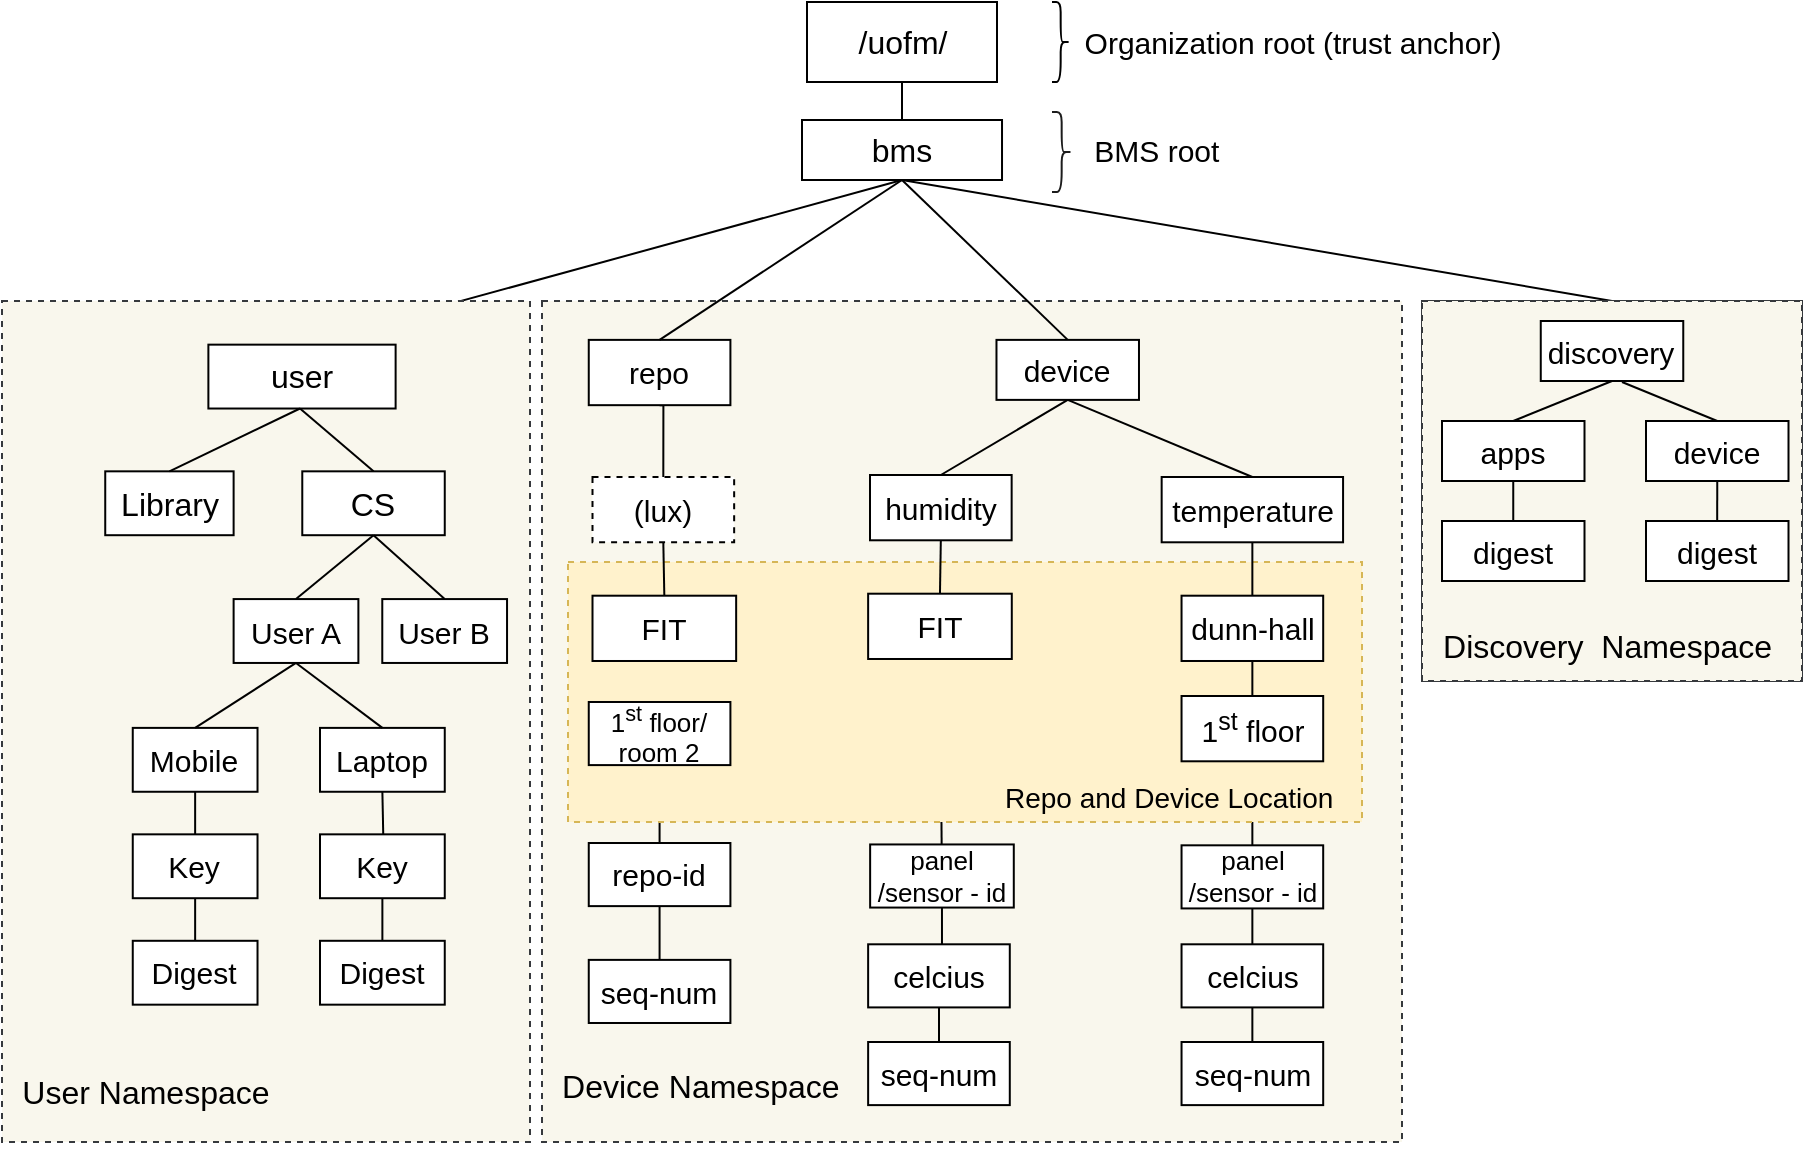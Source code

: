 <mxfile version="12.8.8" type="github">
  <diagram id="Jz34AsoVb9xMabwrAQ7U" name="Page-1">
    <mxGraphModel dx="946" dy="536" grid="1" gridSize="10" guides="1" tooltips="1" connect="1" arrows="1" fold="1" page="1" pageScale="1" pageWidth="850" pageHeight="1100" math="0" shadow="0">
      <root>
        <mxCell id="0" />
        <mxCell id="1" parent="0" />
        <mxCell id="KLRAchx4_iJwyPS_-QJn-16" value="&lt;font style=&quot;font-size: 16px&quot;&gt;&lt;br&gt;&lt;br&gt;&lt;br&gt;&lt;br&gt;&lt;br&gt;&lt;br&gt;&lt;br&gt;&lt;br&gt;&lt;br&gt;&lt;br&gt;&lt;br&gt;&lt;br&gt;&lt;br&gt;&lt;br&gt;&lt;br&gt;&lt;br&gt;&lt;br&gt;&lt;br&gt;&lt;br&gt;&lt;font style=&quot;font-size: 16px&quot;&gt;&lt;br&gt;&amp;nbsp; Device Namespace&amp;nbsp; &amp;nbsp; &amp;nbsp; &amp;nbsp; &amp;nbsp; &amp;nbsp; &amp;nbsp; &amp;nbsp; &amp;nbsp; &amp;nbsp; &amp;nbsp; &amp;nbsp; &amp;nbsp; &amp;nbsp; &amp;nbsp; &amp;nbsp; &amp;nbsp; &amp;nbsp; &amp;nbsp; &amp;nbsp; &amp;nbsp; &amp;nbsp; &amp;nbsp; &amp;nbsp; &amp;nbsp; &amp;nbsp; &amp;nbsp; &amp;nbsp; &amp;nbsp; &amp;nbsp; &amp;nbsp; &amp;nbsp; &amp;nbsp; &amp;nbsp; &amp;nbsp; &amp;nbsp; &amp;nbsp; &amp;nbsp; &amp;nbsp; &amp;nbsp; &amp;nbsp;&amp;nbsp;&lt;/font&gt;&lt;/font&gt;" style="rounded=0;whiteSpace=wrap;html=1;dashed=1;fillColor=#f9f7ed;strokeColor=#36393d;" parent="1" vertex="1">
          <mxGeometry x="770" y="309.5" width="430" height="420.5" as="geometry" />
        </mxCell>
        <mxCell id="AanuvhULduqkTfKTYLcW-37" style="edgeStyle=orthogonalEdgeStyle;rounded=0;orthogonalLoop=1;jettySize=auto;html=1;exitX=0.5;exitY=1;exitDx=0;exitDy=0;entryX=0.5;entryY=0;entryDx=0;entryDy=0;endArrow=none;endFill=0;" parent="1" source="AanuvhULduqkTfKTYLcW-12" target="AanuvhULduqkTfKTYLcW-13" edge="1">
          <mxGeometry relative="1" as="geometry" />
        </mxCell>
        <mxCell id="uLXW7cTtwZ400Y44Yqbc-28" value="" style="endArrow=none;html=1;exitX=0.5;exitY=0;exitDx=0;exitDy=0;entryX=0.5;entryY=1;entryDx=0;entryDy=0;" parent="1" source="uLXW7cTtwZ400Y44Yqbc-21" target="uLXW7cTtwZ400Y44Yqbc-20" edge="1">
          <mxGeometry width="50" height="50" relative="1" as="geometry">
            <mxPoint x="998.182" y="571.661" as="sourcePoint" />
            <mxPoint x="1047.883" y="517.253" as="targetPoint" />
          </mxGeometry>
        </mxCell>
        <mxCell id="AanuvhULduqkTfKTYLcW-47" value="" style="endArrow=none;html=1;entryX=0.5;entryY=1;entryDx=0;entryDy=0;" parent="1" source="AanuvhULduqkTfKTYLcW-42" target="AanuvhULduqkTfKTYLcW-15" edge="1">
          <mxGeometry width="50" height="50" relative="1" as="geometry">
            <mxPoint x="949" y="550" as="sourcePoint" />
            <mxPoint x="999" y="500" as="targetPoint" />
          </mxGeometry>
        </mxCell>
        <mxCell id="AanuvhULduqkTfKTYLcW-52" value="&lt;br&gt;&lt;br&gt;&lt;br&gt;&lt;br&gt;&lt;br&gt;&lt;br&gt;&lt;font style=&quot;font-size: 15px&quot;&gt;&amp;nbsp; &amp;nbsp; &amp;nbsp; &amp;nbsp; &amp;nbsp; &amp;nbsp; &amp;nbsp; &amp;nbsp; &amp;nbsp; &amp;nbsp; &amp;nbsp; &amp;nbsp; &amp;nbsp; &amp;nbsp; &amp;nbsp; &amp;nbsp; &amp;nbsp; &amp;nbsp; &amp;nbsp; &amp;nbsp; &amp;nbsp; &amp;nbsp; &lt;br&gt;&amp;nbsp; &amp;nbsp; &amp;nbsp; &amp;nbsp; &amp;nbsp; &amp;nbsp; &amp;nbsp; &amp;nbsp; &amp;nbsp; &amp;nbsp; &amp;nbsp; &amp;nbsp; &amp;nbsp; &amp;nbsp; &amp;nbsp; &amp;nbsp; &amp;nbsp; &amp;nbsp; &amp;nbsp; &amp;nbsp; &amp;nbsp; &amp;nbsp; &amp;nbsp; &amp;nbsp; &amp;nbsp;&lt;/font&gt;&lt;font style=&quot;font-size: 14px&quot;&gt;Repo and Device Location&lt;/font&gt;" style="rounded=0;whiteSpace=wrap;html=1;dashed=1;fillColor=#fff2cc;strokeColor=#d6b656;strokeWidth=1;" parent="1" vertex="1">
          <mxGeometry x="783" y="440" width="397" height="130" as="geometry" />
        </mxCell>
        <mxCell id="KLRAchx4_iJwyPS_-QJn-1" value="&lt;font style=&quot;font-size: 16px&quot;&gt;/uofm/&lt;/font&gt;" style="rounded=0;whiteSpace=wrap;html=1;" parent="1" vertex="1">
          <mxGeometry x="902.5" y="160" width="95" height="40" as="geometry" />
        </mxCell>
        <mxCell id="KLRAchx4_iJwyPS_-QJn-18" value="&lt;font style=&quot;font-size: 16px&quot;&gt;bms&lt;/font&gt;" style="rounded=0;whiteSpace=wrap;html=1;" parent="1" vertex="1">
          <mxGeometry x="900" y="219" width="100.01" height="30" as="geometry" />
        </mxCell>
        <mxCell id="uLXW7cTtwZ400Y44Yqbc-35" style="edgeStyle=orthogonalEdgeStyle;rounded=0;orthogonalLoop=1;jettySize=auto;html=1;exitX=0.5;exitY=1;exitDx=0;exitDy=0;entryX=0.5;entryY=0;entryDx=0;entryDy=0;startArrow=none;startFill=0;endArrow=none;endFill=0;" parent="1" source="KLRAchx4_iJwyPS_-QJn-1" target="KLRAchx4_iJwyPS_-QJn-18" edge="1">
          <mxGeometry relative="1" as="geometry" />
        </mxCell>
        <mxCell id="uLXW7cTtwZ400Y44Yqbc-33" value="" style="endArrow=none;html=1;entryX=0.5;entryY=1;entryDx=0;entryDy=0;exitX=0.5;exitY=0;exitDx=0;exitDy=0;" parent="1" source="KLRAchx4_iJwyPS_-QJn-20" target="KLRAchx4_iJwyPS_-QJn-18" edge="1">
          <mxGeometry width="50" height="50" relative="1" as="geometry">
            <mxPoint x="950" y="352" as="sourcePoint" />
            <mxPoint x="840.005" y="261" as="targetPoint" />
          </mxGeometry>
        </mxCell>
        <mxCell id="uLXW7cTtwZ400Y44Yqbc-44" value="" style="shape=curlyBracket;whiteSpace=wrap;html=1;rounded=1;fillColor=#ffffff;rotation=-180;strokeColor=#000000;fontStyle=1;strokeWidth=1;gradientColor=#b3b3b3;perimeterSpacing=0;" parent="1" vertex="1">
          <mxGeometry x="1025" y="160" width="8.67" height="40" as="geometry" />
        </mxCell>
        <mxCell id="uLXW7cTtwZ400Y44Yqbc-46" value="" style="shape=curlyBracket;whiteSpace=wrap;html=1;rounded=1;fillColor=#f5f5f5;rotation=-180;strokeColor=#1C1C1C;strokeWidth=1;gradientColor=#b3b3b3;" parent="1" vertex="1">
          <mxGeometry x="1025" y="215" width="9.67" height="40" as="geometry" />
        </mxCell>
        <mxCell id="uLXW7cTtwZ400Y44Yqbc-47" value="&lt;font style=&quot;font-size: 15px&quot;&gt;Organization root (trust anchor)&lt;/font&gt;" style="text;html=1;align=center;verticalAlign=middle;resizable=0;points=[];autosize=1;" parent="1" vertex="1">
          <mxGeometry x="1034.67" y="170" width="220" height="20" as="geometry" />
        </mxCell>
        <mxCell id="uLXW7cTtwZ400Y44Yqbc-48" value="&lt;font style=&quot;font-size: 15px&quot;&gt;BMS root&amp;nbsp;&lt;/font&gt;" style="text;html=1;align=center;verticalAlign=middle;resizable=0;points=[];autosize=1;" parent="1" vertex="1">
          <mxGeometry x="1038.67" y="224" width="80" height="20" as="geometry" />
        </mxCell>
        <mxCell id="uLXW7cTtwZ400Y44Yqbc-73" value="" style="endArrow=none;html=1;entryX=0.5;entryY=1;entryDx=0;entryDy=0;exitX=0.5;exitY=0;exitDx=0;exitDy=0;" parent="1" source="KLRAchx4_iJwyPS_-QJn-8" target="KLRAchx4_iJwyPS_-QJn-18" edge="1">
          <mxGeometry width="50" height="50" relative="1" as="geometry">
            <mxPoint x="1060" y="407" as="sourcePoint" />
            <mxPoint x="840.005" y="261" as="targetPoint" />
          </mxGeometry>
        </mxCell>
        <mxCell id="uLXW7cTtwZ400Y44Yqbc-58" value="" style="endArrow=none;html=1;exitX=0.5;exitY=0;exitDx=0;exitDy=0;entryX=0.5;entryY=1;entryDx=0;entryDy=0;" parent="1" source="AanuvhULduqkTfKTYLcW-1" target="KLRAchx4_iJwyPS_-QJn-18" edge="1">
          <mxGeometry width="50" height="50" relative="1" as="geometry">
            <mxPoint x="780" y="487" as="sourcePoint" />
            <mxPoint x="840.005" y="261" as="targetPoint" />
          </mxGeometry>
        </mxCell>
        <mxCell id="KLRAchx4_iJwyPS_-QJn-20" value="&lt;span style=&quot;font-size: 15px&quot;&gt;device&lt;/span&gt;" style="rounded=0;whiteSpace=wrap;html=1;" parent="1" vertex="1">
          <mxGeometry x="997.24" y="328.94" width="71.25" height="30" as="geometry" />
        </mxCell>
        <mxCell id="AanuvhULduqkTfKTYLcW-15" value="&lt;font style=&quot;font-size: 15px&quot;&gt;FIT&lt;/font&gt;" style="rounded=0;whiteSpace=wrap;html=1;" parent="1" vertex="1">
          <mxGeometry x="933.07" y="455.852" width="71.824" height="32.644" as="geometry" />
        </mxCell>
        <mxCell id="AanuvhULduqkTfKTYLcW-30" style="edgeStyle=orthogonalEdgeStyle;rounded=0;orthogonalLoop=1;jettySize=auto;html=1;exitX=0.5;exitY=1;exitDx=0;exitDy=0;entryX=0.5;entryY=0;entryDx=0;entryDy=0;endArrow=none;endFill=0;" parent="1" source="AanuvhULduqkTfKTYLcW-16" target="uLXW7cTtwZ400Y44Yqbc-20" edge="1">
          <mxGeometry relative="1" as="geometry" />
        </mxCell>
        <mxCell id="AanuvhULduqkTfKTYLcW-16" value="&lt;span style=&quot;font-size: 15px&quot;&gt;dunn-hall&lt;/span&gt;" style="rounded=0;whiteSpace=wrap;html=1;" parent="1" vertex="1">
          <mxGeometry x="1089.77" y="456.852" width="70.824" height="32.644" as="geometry" />
        </mxCell>
        <mxCell id="AanuvhULduqkTfKTYLcW-36" style="edgeStyle=orthogonalEdgeStyle;rounded=0;orthogonalLoop=1;jettySize=auto;html=1;exitX=0.5;exitY=1;exitDx=0;exitDy=0;entryX=0.5;entryY=0;entryDx=0;entryDy=0;endArrow=none;endFill=0;" parent="1" source="uLXW7cTtwZ400Y44Yqbc-2" target="AanuvhULduqkTfKTYLcW-34" edge="1">
          <mxGeometry relative="1" as="geometry" />
        </mxCell>
        <mxCell id="uLXW7cTtwZ400Y44Yqbc-2" value="&lt;span style=&quot;font-size: 15px&quot;&gt;repo&lt;/span&gt;" style="rounded=0;whiteSpace=wrap;html=1;" parent="1" vertex="1">
          <mxGeometry x="793.38" y="328.942" width="70.824" height="32.644" as="geometry" />
        </mxCell>
        <mxCell id="uLXW7cTtwZ400Y44Yqbc-4" value="&lt;font style=&quot;font-size: 15px&quot;&gt;humidity&lt;/font&gt;" style="rounded=0;whiteSpace=wrap;html=1;" parent="1" vertex="1">
          <mxGeometry x="933.999" y="396.5" width="70.824" height="32.644" as="geometry" />
        </mxCell>
        <mxCell id="uLXW7cTtwZ400Y44Yqbc-6" value="&lt;font style=&quot;font-size: 15px&quot;&gt;temperature&lt;/font&gt;" style="rounded=0;whiteSpace=wrap;html=1;" parent="1" vertex="1">
          <mxGeometry x="1079.828" y="397.5" width="90.704" height="32.644" as="geometry" />
        </mxCell>
        <mxCell id="uLXW7cTtwZ400Y44Yqbc-15" style="edgeStyle=orthogonalEdgeStyle;rounded=0;orthogonalLoop=1;jettySize=auto;html=1;exitX=0.5;exitY=1;exitDx=0;exitDy=0;endArrow=none;endFill=0;" parent="1" edge="1">
          <mxGeometry relative="1" as="geometry">
            <mxPoint x="1011.315" y="560.717" as="targetPoint" />
          </mxGeometry>
        </mxCell>
        <mxCell id="uLXW7cTtwZ400Y44Yqbc-20" value="&lt;font style=&quot;font-size: 15px&quot;&gt;1&lt;sup&gt;st&lt;/sup&gt; floor&lt;/font&gt;" style="rounded=0;whiteSpace=wrap;html=1;" parent="1" vertex="1">
          <mxGeometry x="1089.77" y="507.002" width="70.824" height="32.644" as="geometry" />
        </mxCell>
        <mxCell id="uLXW7cTtwZ400Y44Yqbc-21" value="&lt;font style=&quot;font-size: 13px&quot;&gt;panel&lt;br&gt;/sensor - id&lt;/font&gt;" style="rounded=0;whiteSpace=wrap;html=1;" parent="1" vertex="1">
          <mxGeometry x="1089.77" y="581.659" width="70.824" height="31.556" as="geometry" />
        </mxCell>
        <mxCell id="vvHcRZJfTLCa62uYybZF-1" style="edgeStyle=orthogonalEdgeStyle;rounded=0;orthogonalLoop=1;jettySize=auto;html=1;exitX=0.5;exitY=1;exitDx=0;exitDy=0;entryX=0.5;entryY=0;entryDx=0;entryDy=0;endArrow=none;endFill=0;" edge="1" parent="1" source="uLXW7cTtwZ400Y44Yqbc-22" target="AanuvhULduqkTfKTYLcW-39">
          <mxGeometry relative="1" as="geometry" />
        </mxCell>
        <mxCell id="uLXW7cTtwZ400Y44Yqbc-22" value="&lt;span id=&quot;docs-internal-guid-1526ecd3-7fff-48b2-5e1f-bb265e6a694b&quot;&gt;&lt;span style=&quot;background-color: transparent ; vertical-align: baseline ; white-space: pre-wrap&quot;&gt;&lt;font style=&quot;font-size: 15px&quot;&gt;celcius&lt;/font&gt;&lt;br&gt;&lt;/span&gt;&lt;/span&gt;" style="rounded=0;whiteSpace=wrap;html=1;" parent="1" vertex="1">
          <mxGeometry x="1089.77" y="631.148" width="70.824" height="31.556" as="geometry" />
        </mxCell>
        <mxCell id="uLXW7cTtwZ400Y44Yqbc-30" style="edgeStyle=orthogonalEdgeStyle;rounded=0;orthogonalLoop=1;jettySize=auto;html=1;exitX=0.5;exitY=1;exitDx=0;exitDy=0;entryX=0.5;entryY=0;entryDx=0;entryDy=0;startArrow=none;startFill=0;endArrow=none;endFill=0;" parent="1" source="uLXW7cTtwZ400Y44Yqbc-21" target="uLXW7cTtwZ400Y44Yqbc-22" edge="1">
          <mxGeometry relative="1" as="geometry" />
        </mxCell>
        <mxCell id="AanuvhULduqkTfKTYLcW-12" value="&lt;font style=&quot;font-size: 13px&quot;&gt;1&lt;sup&gt;st&lt;/sup&gt; floor/&lt;br&gt;room 2&lt;/font&gt;" style="rounded=0;whiteSpace=wrap;html=1;" parent="1" vertex="1">
          <mxGeometry x="793.38" y="509.995" width="70.824" height="31.556" as="geometry" />
        </mxCell>
        <mxCell id="AanuvhULduqkTfKTYLcW-38" style="edgeStyle=orthogonalEdgeStyle;rounded=0;orthogonalLoop=1;jettySize=auto;html=1;exitX=0.5;exitY=1;exitDx=0;exitDy=0;entryX=0.5;entryY=0;entryDx=0;entryDy=0;endArrow=none;endFill=0;" parent="1" source="AanuvhULduqkTfKTYLcW-13" target="AanuvhULduqkTfKTYLcW-14" edge="1">
          <mxGeometry relative="1" as="geometry" />
        </mxCell>
        <mxCell id="AanuvhULduqkTfKTYLcW-13" value="&lt;span id=&quot;docs-internal-guid-1526ecd3-7fff-48b2-5e1f-bb265e6a694b&quot;&gt;&lt;span style=&quot;background-color: transparent ; vertical-align: baseline ; white-space: pre-wrap&quot;&gt;&lt;font style=&quot;font-size: 15px&quot;&gt;repo-id&lt;/font&gt;&lt;br&gt;&lt;/span&gt;&lt;/span&gt;" style="rounded=0;whiteSpace=wrap;html=1;" parent="1" vertex="1">
          <mxGeometry x="793.38" y="580.505" width="70.824" height="31.556" as="geometry" />
        </mxCell>
        <mxCell id="AanuvhULduqkTfKTYLcW-14" value="&lt;span id=&quot;docs-internal-guid-1526ecd3-7fff-48b2-5e1f-bb265e6a694b&quot;&gt;&lt;span style=&quot;background-color: transparent ; vertical-align: baseline ; white-space: pre-wrap&quot;&gt;&lt;font style=&quot;font-size: 15px&quot;&gt;seq-num&lt;/font&gt;&lt;br&gt;&lt;/span&gt;&lt;/span&gt;" style="rounded=0;whiteSpace=wrap;html=1;" parent="1" vertex="1">
          <mxGeometry x="793.379" y="638.94" width="70.824" height="31.556" as="geometry" />
        </mxCell>
        <mxCell id="AanuvhULduqkTfKTYLcW-24" value="" style="endArrow=none;html=1;exitX=0.5;exitY=0;exitDx=0;exitDy=0;entryX=0.5;entryY=1;entryDx=0;entryDy=0;" parent="1" source="uLXW7cTtwZ400Y44Yqbc-2" target="KLRAchx4_iJwyPS_-QJn-18" edge="1">
          <mxGeometry width="50" height="50" relative="1" as="geometry">
            <mxPoint x="900" y="310" as="sourcePoint" />
            <mxPoint x="950" y="260" as="targetPoint" />
          </mxGeometry>
        </mxCell>
        <mxCell id="AanuvhULduqkTfKTYLcW-25" value="" style="endArrow=none;html=1;exitX=0.5;exitY=0;exitDx=0;exitDy=0;entryX=0.5;entryY=1;entryDx=0;entryDy=0;" parent="1" source="uLXW7cTtwZ400Y44Yqbc-4" target="KLRAchx4_iJwyPS_-QJn-20" edge="1">
          <mxGeometry width="50" height="50" relative="1" as="geometry">
            <mxPoint x="989" y="400" as="sourcePoint" />
            <mxPoint x="1039" y="350" as="targetPoint" />
          </mxGeometry>
        </mxCell>
        <mxCell id="AanuvhULduqkTfKTYLcW-26" value="" style="endArrow=none;html=1;exitX=0.5;exitY=0;exitDx=0;exitDy=0;entryX=0.5;entryY=1;entryDx=0;entryDy=0;" parent="1" source="uLXW7cTtwZ400Y44Yqbc-6" target="KLRAchx4_iJwyPS_-QJn-20" edge="1">
          <mxGeometry width="50" height="50" relative="1" as="geometry">
            <mxPoint x="964.411" y="407.5" as="sourcePoint" />
            <mxPoint x="1042.865" y="368.94" as="targetPoint" />
          </mxGeometry>
        </mxCell>
        <mxCell id="AanuvhULduqkTfKTYLcW-29" value="" style="endArrow=none;html=1;exitX=0.5;exitY=0;exitDx=0;exitDy=0;entryX=0.5;entryY=1;entryDx=0;entryDy=0;" parent="1" source="AanuvhULduqkTfKTYLcW-16" target="uLXW7cTtwZ400Y44Yqbc-6" edge="1">
          <mxGeometry width="50" height="50" relative="1" as="geometry">
            <mxPoint x="1043.081" y="466.852" as="sourcePoint" />
            <mxPoint x="1105.18" y="440.145" as="targetPoint" />
          </mxGeometry>
        </mxCell>
        <mxCell id="AanuvhULduqkTfKTYLcW-31" value="" style="endArrow=none;html=1;exitX=0.5;exitY=0;exitDx=0;exitDy=0;entryX=0.5;entryY=1;entryDx=0;entryDy=0;" parent="1" source="AanuvhULduqkTfKTYLcW-15" target="uLXW7cTtwZ400Y44Yqbc-4" edge="1">
          <mxGeometry width="50" height="50" relative="1" as="geometry">
            <mxPoint x="964.411" y="407.5" as="sourcePoint" />
            <mxPoint x="1042.865" y="368.94" as="targetPoint" />
          </mxGeometry>
        </mxCell>
        <mxCell id="AanuvhULduqkTfKTYLcW-34" value="&lt;font style=&quot;font-size: 15px&quot;&gt;(lux)&lt;/font&gt;" style="rounded=0;whiteSpace=wrap;html=1;dashed=1;" parent="1" vertex="1">
          <mxGeometry x="795.249" y="397.5" width="70.824" height="32.644" as="geometry" />
        </mxCell>
        <mxCell id="AanuvhULduqkTfKTYLcW-39" value="&lt;span id=&quot;docs-internal-guid-1526ecd3-7fff-48b2-5e1f-bb265e6a694b&quot;&gt;&lt;span style=&quot;background-color: transparent ; vertical-align: baseline ; white-space: pre-wrap&quot;&gt;&lt;font style=&quot;font-size: 15px&quot;&gt;seq-num&lt;/font&gt;&lt;br&gt;&lt;/span&gt;&lt;/span&gt;" style="rounded=0;whiteSpace=wrap;html=1;" parent="1" vertex="1">
          <mxGeometry x="1089.769" y="680.0" width="70.824" height="31.556" as="geometry" />
        </mxCell>
        <mxCell id="AanuvhULduqkTfKTYLcW-40" value="" style="endArrow=none;html=1;entryX=0.5;entryY=1;entryDx=0;entryDy=0;exitX=0.5;exitY=0;exitDx=0;exitDy=0;" parent="1" source="AanuvhULduqkTfKTYLcW-49" target="AanuvhULduqkTfKTYLcW-34" edge="1">
          <mxGeometry width="50" height="50" relative="1" as="geometry">
            <mxPoint x="819" y="490" as="sourcePoint" />
            <mxPoint x="869" y="440" as="targetPoint" />
          </mxGeometry>
        </mxCell>
        <mxCell id="AanuvhULduqkTfKTYLcW-45" style="edgeStyle=orthogonalEdgeStyle;rounded=0;orthogonalLoop=1;jettySize=auto;html=1;exitX=0.5;exitY=1;exitDx=0;exitDy=0;endArrow=none;endFill=0;" parent="1" source="AanuvhULduqkTfKTYLcW-42" target="AanuvhULduqkTfKTYLcW-43" edge="1">
          <mxGeometry relative="1" as="geometry" />
        </mxCell>
        <mxCell id="AanuvhULduqkTfKTYLcW-42" value="&lt;span id=&quot;docs-internal-guid-1526ecd3-7fff-48b2-5e1f-bb265e6a694b&quot; style=&quot;font-size: 13px&quot;&gt;&lt;span style=&quot;background-color: transparent ; vertical-align: baseline ; white-space: pre-wrap&quot;&gt;&lt;font style=&quot;font-size: 13px&quot;&gt;panel&lt;br&gt;&lt;/font&gt;/sensor - id&lt;br&gt;&lt;/span&gt;&lt;/span&gt;" style="rounded=0;whiteSpace=wrap;html=1;" parent="1" vertex="1">
          <mxGeometry x="934.07" y="581.225" width="71.824" height="31.556" as="geometry" />
        </mxCell>
        <mxCell id="AanuvhULduqkTfKTYLcW-43" value="&lt;span id=&quot;docs-internal-guid-1526ecd3-7fff-48b2-5e1f-bb265e6a694b&quot;&gt;&lt;span style=&quot;background-color: transparent ; vertical-align: baseline ; white-space: pre-wrap&quot;&gt;&lt;font style=&quot;font-size: 15px&quot;&gt;seq-num&lt;/font&gt;&lt;br&gt;&lt;/span&gt;&lt;/span&gt;" style="rounded=0;whiteSpace=wrap;html=1;" parent="1" vertex="1">
          <mxGeometry x="933.069" y="680.0" width="70.824" height="31.556" as="geometry" />
        </mxCell>
        <mxCell id="AanuvhULduqkTfKTYLcW-48" value="&lt;span id=&quot;docs-internal-guid-1526ecd3-7fff-48b2-5e1f-bb265e6a694b&quot;&gt;&lt;span style=&quot;background-color: transparent ; vertical-align: baseline ; white-space: pre-wrap&quot;&gt;&lt;font style=&quot;font-size: 15px&quot;&gt;celcius&lt;/font&gt;&lt;br&gt;&lt;/span&gt;&lt;/span&gt;" style="rounded=0;whiteSpace=wrap;html=1;" parent="1" vertex="1">
          <mxGeometry x="933.07" y="631.148" width="70.824" height="31.556" as="geometry" />
        </mxCell>
        <mxCell id="AanuvhULduqkTfKTYLcW-49" value="&lt;font style=&quot;font-size: 15px&quot;&gt;FIT&lt;/font&gt;" style="rounded=0;whiteSpace=wrap;html=1;" parent="1" vertex="1">
          <mxGeometry x="795.25" y="456.852" width="71.824" height="32.644" as="geometry" />
        </mxCell>
        <mxCell id="AanuvhULduqkTfKTYLcW-50" value="" style="group" parent="1" vertex="1" connectable="0">
          <mxGeometry x="500" y="309.5" width="264" height="420.5" as="geometry" />
        </mxCell>
        <mxCell id="uLXW7cTtwZ400Y44Yqbc-34" value="&lt;br&gt;&lt;br&gt;&lt;br&gt;&lt;br&gt;&lt;br&gt;&lt;br&gt;&lt;br&gt;&lt;br&gt;&lt;br&gt;&lt;br&gt;&lt;br&gt;&lt;br&gt;&lt;br&gt;&lt;br&gt;&lt;br&gt;&lt;br&gt;&lt;br&gt;&lt;br&gt;&lt;br&gt;&lt;br&gt;&lt;br&gt;&lt;br&gt;&lt;br&gt;&lt;br&gt;&lt;br&gt;&lt;br&gt;&lt;br&gt;&lt;font style=&quot;font-size: 16px&quot;&gt;&lt;font style=&quot;font-size: 16px&quot;&gt;&amp;nbsp; User Namespace&amp;nbsp; &lt;/font&gt;&lt;font style=&quot;font-size: 16px&quot;&gt;&amp;nbsp; &amp;nbsp; &amp;nbsp; &amp;nbsp; &amp;nbsp; &amp;nbsp; &amp;nbsp; &amp;nbsp; &amp;nbsp; &amp;nbsp; &amp;nbsp; &amp;nbsp; &amp;nbsp; &amp;nbsp; &amp;nbsp; &amp;nbsp; &lt;/font&gt;&lt;/font&gt;&lt;font style=&quot;font-size: 15px&quot;&gt;&amp;nbsp; &amp;nbsp; &amp;nbsp; &amp;nbsp;&lt;/font&gt;" style="rounded=0;whiteSpace=wrap;html=1;dashed=1;fillColor=#f9f7ed;strokeColor=#36393d;" parent="AanuvhULduqkTfKTYLcW-50" vertex="1">
          <mxGeometry width="264" height="420.5" as="geometry" />
        </mxCell>
        <mxCell id="uLXW7cTtwZ400Y44Yqbc-36" value="&lt;font style=&quot;font-size: 16px&quot;&gt;CS&lt;/font&gt;" style="rounded=0;whiteSpace=wrap;html=1;" parent="AanuvhULduqkTfKTYLcW-50" vertex="1">
          <mxGeometry x="150.14" y="85.165" width="71.24" height="31.937" as="geometry" />
        </mxCell>
        <mxCell id="uLXW7cTtwZ400Y44Yqbc-37" value="&lt;font style=&quot;font-size: 15px&quot;&gt;User A&lt;/font&gt;" style="rounded=0;whiteSpace=wrap;html=1;" parent="AanuvhULduqkTfKTYLcW-50" vertex="1">
          <mxGeometry x="115.81" y="149.038" width="62.38" height="31.937" as="geometry" />
        </mxCell>
        <mxCell id="uLXW7cTtwZ400Y44Yqbc-38" value="&lt;font style=&quot;font-size: 15px&quot;&gt;User B&lt;/font&gt;" style="rounded=0;whiteSpace=wrap;html=1;" parent="AanuvhULduqkTfKTYLcW-50" vertex="1">
          <mxGeometry x="190.14" y="149.038" width="62.38" height="31.937" as="geometry" />
        </mxCell>
        <mxCell id="uLXW7cTtwZ400Y44Yqbc-39" value="&lt;font style=&quot;font-size: 15px&quot;&gt;Laptop&lt;/font&gt;" style="rounded=0;whiteSpace=wrap;html=1;" parent="AanuvhULduqkTfKTYLcW-50" vertex="1">
          <mxGeometry x="159" y="213.444" width="62.38" height="31.937" as="geometry" />
        </mxCell>
        <mxCell id="uLXW7cTtwZ400Y44Yqbc-40" value="&lt;font style=&quot;font-size: 15px&quot;&gt;Mobile&lt;/font&gt;" style="rounded=0;whiteSpace=wrap;html=1;" parent="AanuvhULduqkTfKTYLcW-50" vertex="1">
          <mxGeometry x="65.38" y="213.444" width="62.38" height="31.937" as="geometry" />
        </mxCell>
        <mxCell id="uLXW7cTtwZ400Y44Yqbc-41" value="&lt;font style=&quot;font-size: 15px&quot;&gt;Key&lt;/font&gt;" style="rounded=0;whiteSpace=wrap;html=1;" parent="AanuvhULduqkTfKTYLcW-50" vertex="1">
          <mxGeometry x="65.38" y="266.672" width="62.38" height="31.937" as="geometry" />
        </mxCell>
        <mxCell id="uLXW7cTtwZ400Y44Yqbc-42" value="&lt;font style=&quot;font-size: 15px&quot;&gt;Digest&lt;/font&gt;" style="rounded=0;whiteSpace=wrap;html=1;" parent="AanuvhULduqkTfKTYLcW-50" vertex="1">
          <mxGeometry x="65.38" y="319.899" width="62.38" height="31.937" as="geometry" />
        </mxCell>
        <mxCell id="uLXW7cTtwZ400Y44Yqbc-56" style="edgeStyle=orthogonalEdgeStyle;rounded=0;orthogonalLoop=1;jettySize=auto;html=1;exitX=0.5;exitY=1;exitDx=0;exitDy=0;entryX=0.5;entryY=0;entryDx=0;entryDy=0;startArrow=none;startFill=0;endArrow=none;endFill=0;" parent="AanuvhULduqkTfKTYLcW-50" source="uLXW7cTtwZ400Y44Yqbc-40" target="uLXW7cTtwZ400Y44Yqbc-41" edge="1">
          <mxGeometry relative="1" as="geometry" />
        </mxCell>
        <mxCell id="uLXW7cTtwZ400Y44Yqbc-50" value="" style="endArrow=none;html=1;exitX=0.5;exitY=0;exitDx=0;exitDy=0;entryX=0.5;entryY=1;entryDx=0;entryDy=0;" parent="AanuvhULduqkTfKTYLcW-50" source="uLXW7cTtwZ400Y44Yqbc-37" target="uLXW7cTtwZ400Y44Yqbc-36" edge="1">
          <mxGeometry width="50" height="50" relative="1" as="geometry">
            <mxPoint x="79" y="138.925" as="sourcePoint" />
            <mxPoint x="181" y="108.053" as="targetPoint" />
          </mxGeometry>
        </mxCell>
        <mxCell id="uLXW7cTtwZ400Y44Yqbc-51" value="" style="endArrow=none;html=1;exitX=0.5;exitY=0;exitDx=0;exitDy=0;entryX=0.5;entryY=1;entryDx=0;entryDy=0;" parent="AanuvhULduqkTfKTYLcW-50" source="uLXW7cTtwZ400Y44Yqbc-38" target="uLXW7cTtwZ400Y44Yqbc-36" edge="1">
          <mxGeometry width="50" height="50" relative="1" as="geometry">
            <mxPoint x="299" y="245.38" as="sourcePoint" />
            <mxPoint x="186" y="106.988" as="targetPoint" />
          </mxGeometry>
        </mxCell>
        <mxCell id="uLXW7cTtwZ400Y44Yqbc-53" value="" style="endArrow=none;html=1;entryX=0.5;entryY=1;entryDx=0;entryDy=0;exitX=0.5;exitY=0;exitDx=0;exitDy=0;" parent="AanuvhULduqkTfKTYLcW-50" source="uLXW7cTtwZ400Y44Yqbc-39" target="uLXW7cTtwZ400Y44Yqbc-37" edge="1">
          <mxGeometry width="50" height="50" relative="1" as="geometry">
            <mxPoint x="299" y="245.38" as="sourcePoint" />
            <mxPoint x="187.656" y="170.67" as="targetPoint" />
          </mxGeometry>
        </mxCell>
        <mxCell id="uLXW7cTtwZ400Y44Yqbc-57" style="edgeStyle=orthogonalEdgeStyle;rounded=0;orthogonalLoop=1;jettySize=auto;html=1;exitX=0.5;exitY=1;exitDx=0;exitDy=0;entryX=0.5;entryY=0;entryDx=0;entryDy=0;startArrow=none;startFill=0;endArrow=none;endFill=0;" parent="AanuvhULduqkTfKTYLcW-50" source="uLXW7cTtwZ400Y44Yqbc-41" target="uLXW7cTtwZ400Y44Yqbc-42" edge="1">
          <mxGeometry relative="1" as="geometry" />
        </mxCell>
        <mxCell id="uLXW7cTtwZ400Y44Yqbc-54" value="" style="endArrow=none;html=1;entryX=0.5;entryY=1;entryDx=0;entryDy=0;exitX=0.5;exitY=0;exitDx=0;exitDy=0;" parent="AanuvhULduqkTfKTYLcW-50" source="uLXW7cTtwZ400Y44Yqbc-40" target="uLXW7cTtwZ400Y44Yqbc-37" edge="1">
          <mxGeometry width="50" height="50" relative="1" as="geometry">
            <mxPoint x="299" y="245.38" as="sourcePoint" />
            <mxPoint x="349" y="192.153" as="targetPoint" />
          </mxGeometry>
        </mxCell>
        <mxCell id="AanuvhULduqkTfKTYLcW-1" value="&lt;span style=&quot;font-size: 16px&quot;&gt;user&lt;/span&gt;" style="rounded=0;whiteSpace=wrap;html=1;" parent="AanuvhULduqkTfKTYLcW-50" vertex="1">
          <mxGeometry x="103.19" y="21.823" width="93.62" height="31.937" as="geometry" />
        </mxCell>
        <mxCell id="AanuvhULduqkTfKTYLcW-2" value="&lt;span style=&quot;font-size: 16px&quot;&gt;Library&lt;/span&gt;" style="rounded=0;whiteSpace=wrap;html=1;" parent="AanuvhULduqkTfKTYLcW-50" vertex="1">
          <mxGeometry x="51.62" y="85.165" width="64.19" height="31.937" as="geometry" />
        </mxCell>
        <mxCell id="AanuvhULduqkTfKTYLcW-5" value="&lt;font style=&quot;font-size: 15px&quot;&gt;Key&lt;/font&gt;" style="rounded=0;whiteSpace=wrap;html=1;" parent="AanuvhULduqkTfKTYLcW-50" vertex="1">
          <mxGeometry x="159.0" y="266.672" width="62.38" height="31.937" as="geometry" />
        </mxCell>
        <mxCell id="AanuvhULduqkTfKTYLcW-6" value="&lt;font style=&quot;font-size: 15px&quot;&gt;Digest&lt;/font&gt;" style="rounded=0;whiteSpace=wrap;html=1;" parent="AanuvhULduqkTfKTYLcW-50" vertex="1">
          <mxGeometry x="159.0" y="319.899" width="62.38" height="31.937" as="geometry" />
        </mxCell>
        <mxCell id="AanuvhULduqkTfKTYLcW-8" style="edgeStyle=orthogonalEdgeStyle;rounded=0;orthogonalLoop=1;jettySize=auto;html=1;exitX=0.5;exitY=1;exitDx=0;exitDy=0;entryX=0.5;entryY=0;entryDx=0;entryDy=0;endArrow=none;endFill=0;" parent="AanuvhULduqkTfKTYLcW-50" source="AanuvhULduqkTfKTYLcW-5" target="AanuvhULduqkTfKTYLcW-6" edge="1">
          <mxGeometry relative="1" as="geometry" />
        </mxCell>
        <mxCell id="AanuvhULduqkTfKTYLcW-7" style="edgeStyle=orthogonalEdgeStyle;rounded=0;orthogonalLoop=1;jettySize=auto;html=1;exitX=0.5;exitY=1;exitDx=0;exitDy=0;startArrow=none;startFill=0;endArrow=none;endFill=0;" parent="AanuvhULduqkTfKTYLcW-50" source="uLXW7cTtwZ400Y44Yqbc-39" edge="1">
          <mxGeometry relative="1" as="geometry">
            <mxPoint x="154.19" y="256.026" as="sourcePoint" />
            <mxPoint x="190.62" y="266.672" as="targetPoint" />
          </mxGeometry>
        </mxCell>
        <mxCell id="AanuvhULduqkTfKTYLcW-10" value="" style="endArrow=none;html=1;exitX=0.5;exitY=0;exitDx=0;exitDy=0;" parent="AanuvhULduqkTfKTYLcW-50" source="AanuvhULduqkTfKTYLcW-2" edge="1">
          <mxGeometry width="50" height="50" relative="1" as="geometry">
            <mxPoint x="99" y="106.988" as="sourcePoint" />
            <mxPoint x="149" y="53.76" as="targetPoint" />
          </mxGeometry>
        </mxCell>
        <mxCell id="AanuvhULduqkTfKTYLcW-11" value="" style="endArrow=none;html=1;entryX=0.5;entryY=0;entryDx=0;entryDy=0;" parent="AanuvhULduqkTfKTYLcW-50" target="uLXW7cTtwZ400Y44Yqbc-36" edge="1">
          <mxGeometry width="50" height="50" relative="1" as="geometry">
            <mxPoint x="149" y="53.76" as="sourcePoint" />
            <mxPoint x="159" y="64.406" as="targetPoint" />
          </mxGeometry>
        </mxCell>
        <mxCell id="AanuvhULduqkTfKTYLcW-51" value="" style="group" parent="1" vertex="1" connectable="0">
          <mxGeometry x="1210" y="309.5" width="190" height="190" as="geometry" />
        </mxCell>
        <mxCell id="KLRAchx4_iJwyPS_-QJn-17" value="x" style="group;fillColor=#cce5ff;strokeColor=#36393d;" parent="AanuvhULduqkTfKTYLcW-51" vertex="1" connectable="0">
          <mxGeometry width="190" height="190" as="geometry" />
        </mxCell>
        <mxCell id="KLRAchx4_iJwyPS_-QJn-8" value="&lt;h3 style=&quot;text-align: left&quot;&gt;&lt;font style=&quot;font-weight: normal&quot;&gt;&lt;br&gt;&lt;/font&gt;&lt;/h3&gt;&lt;h3&gt;&lt;font style=&quot;font-weight: normal&quot;&gt;&lt;br&gt;&lt;/font&gt;&lt;/h3&gt;&lt;h3&gt;&lt;font style=&quot;font-weight: normal&quot;&gt;&lt;br&gt;&lt;/font&gt;&lt;/h3&gt;&lt;h3&gt;&lt;span style=&quot;font-size: 12px ; font-weight: normal&quot;&gt;&lt;br&gt;&lt;/span&gt;&lt;/h3&gt;&lt;h3&gt;&lt;span style=&quot;font-size: 12px ; font-weight: normal&quot;&gt;&lt;br&gt;&lt;/span&gt;&lt;/h3&gt;&lt;h3 style=&quot;font-size: 16px&quot;&gt;&lt;span style=&quot;font-weight: normal&quot;&gt;&lt;font style=&quot;font-size: 16px&quot;&gt;&lt;br&gt;&amp;nbsp; Discovery&lt;/font&gt;&lt;/span&gt;&lt;span style=&quot;font-weight: normal&quot;&gt;&amp;nbsp; Namespace&amp;nbsp; &amp;nbsp; &amp;nbsp; &amp;nbsp; &amp;nbsp; &amp;nbsp; &amp;nbsp; &amp;nbsp; &amp;nbsp; &amp;nbsp; &amp;nbsp; &amp;nbsp; &amp;nbsp; &amp;nbsp; &amp;nbsp;&amp;nbsp;&lt;/span&gt;&lt;br&gt;&lt;/h3&gt;" style="whiteSpace=wrap;html=1;aspect=fixed;dashed=1;fillColor=#f9f7ed;strokeColor=#36393d;" parent="AanuvhULduqkTfKTYLcW-51" vertex="1">
          <mxGeometry width="190" height="190" as="geometry" />
        </mxCell>
        <mxCell id="KLRAchx4_iJwyPS_-QJn-9" value="&lt;font style=&quot;font-size: 15px&quot;&gt;discovery&lt;/font&gt;" style="rounded=0;whiteSpace=wrap;html=1;" parent="AanuvhULduqkTfKTYLcW-51" vertex="1">
          <mxGeometry x="59.38" y="10" width="71.25" height="30" as="geometry" />
        </mxCell>
        <mxCell id="vvHcRZJfTLCa62uYybZF-2" style="edgeStyle=orthogonalEdgeStyle;rounded=0;orthogonalLoop=1;jettySize=auto;html=1;exitX=0.5;exitY=1;exitDx=0;exitDy=0;entryX=0.5;entryY=0;entryDx=0;entryDy=0;endArrow=none;endFill=0;" edge="1" parent="AanuvhULduqkTfKTYLcW-51" source="KLRAchx4_iJwyPS_-QJn-10" target="KLRAchx4_iJwyPS_-QJn-12">
          <mxGeometry relative="1" as="geometry" />
        </mxCell>
        <mxCell id="KLRAchx4_iJwyPS_-QJn-10" value="&lt;font style=&quot;font-size: 15px&quot;&gt;apps&lt;/font&gt;" style="rounded=0;whiteSpace=wrap;html=1;" parent="AanuvhULduqkTfKTYLcW-51" vertex="1">
          <mxGeometry x="10" y="60" width="71.25" height="30" as="geometry" />
        </mxCell>
        <mxCell id="vvHcRZJfTLCa62uYybZF-3" style="edgeStyle=orthogonalEdgeStyle;rounded=0;orthogonalLoop=1;jettySize=auto;html=1;exitX=0.5;exitY=1;exitDx=0;exitDy=0;endArrow=none;endFill=0;" edge="1" parent="AanuvhULduqkTfKTYLcW-51" source="KLRAchx4_iJwyPS_-QJn-11" target="KLRAchx4_iJwyPS_-QJn-13">
          <mxGeometry relative="1" as="geometry" />
        </mxCell>
        <mxCell id="KLRAchx4_iJwyPS_-QJn-11" value="&lt;font style=&quot;font-size: 15px&quot;&gt;device&lt;/font&gt;" style="rounded=0;whiteSpace=wrap;html=1;" parent="AanuvhULduqkTfKTYLcW-51" vertex="1">
          <mxGeometry x="112" y="60" width="71.25" height="30" as="geometry" />
        </mxCell>
        <mxCell id="KLRAchx4_iJwyPS_-QJn-12" value="&lt;font style=&quot;font-size: 15px&quot;&gt;digest&lt;/font&gt;" style="rounded=0;whiteSpace=wrap;html=1;" parent="AanuvhULduqkTfKTYLcW-51" vertex="1">
          <mxGeometry x="10" y="110" width="71.25" height="30" as="geometry" />
        </mxCell>
        <mxCell id="KLRAchx4_iJwyPS_-QJn-13" value="&lt;font style=&quot;font-size: 15px&quot;&gt;digest&lt;/font&gt;" style="rounded=0;whiteSpace=wrap;html=1;" parent="AanuvhULduqkTfKTYLcW-51" vertex="1">
          <mxGeometry x="112" y="110" width="71.25" height="30" as="geometry" />
        </mxCell>
        <mxCell id="vvHcRZJfTLCa62uYybZF-4" value="" style="endArrow=none;html=1;exitX=0.5;exitY=0;exitDx=0;exitDy=0;entryX=0.5;entryY=1;entryDx=0;entryDy=0;" edge="1" parent="AanuvhULduqkTfKTYLcW-51" source="KLRAchx4_iJwyPS_-QJn-10" target="KLRAchx4_iJwyPS_-QJn-9">
          <mxGeometry width="50" height="50" relative="1" as="geometry">
            <mxPoint x="50" y="-19.5" as="sourcePoint" />
            <mxPoint x="100" y="-69.5" as="targetPoint" />
          </mxGeometry>
        </mxCell>
        <mxCell id="vvHcRZJfTLCa62uYybZF-5" value="" style="endArrow=none;html=1;entryX=0.5;entryY=0;entryDx=0;entryDy=0;" edge="1" parent="1" target="KLRAchx4_iJwyPS_-QJn-11">
          <mxGeometry width="50" height="50" relative="1" as="geometry">
            <mxPoint x="1310" y="350" as="sourcePoint" />
            <mxPoint x="1350" y="230" as="targetPoint" />
          </mxGeometry>
        </mxCell>
      </root>
    </mxGraphModel>
  </diagram>
</mxfile>
